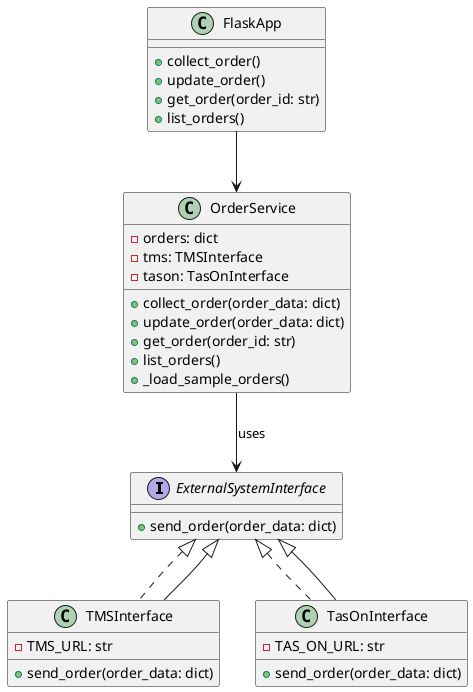 @startuml

!define EXTERNAL_SYSTEM_INTERFACE

' 외부 시스템 인터페이스 정의
interface ExternalSystemInterface {
    +send_order(order_data: dict)
}

' TMS 인터페이스
class TMSInterface implements ExternalSystemInterface {
    -TMS_URL: str
    +send_order(order_data: dict)
}

' TasOn 인터페이스
class TasOnInterface implements ExternalSystemInterface {
    -TAS_ON_URL: str
    +send_order(order_data: dict)
}

' 주문 관리 시스템
class OrderService {
    -orders: dict
    -tms: TMSInterface
    -tason: TasOnInterface
    +collect_order(order_data: dict)
    +update_order(order_data: dict)
    +get_order(order_id: str)
    +list_orders()
    +_load_sample_orders()
}

' Flask 엔드포인트에서 OrderService 호출
class FlaskApp {
    +collect_order()
    +update_order()
    +get_order(order_id: str)
    +list_orders()
}

' 관계 정의
OrderService --> ExternalSystemInterface : "uses"
ExternalSystemInterface <|-- TMSInterface
ExternalSystemInterface <|-- TasOnInterface
FlaskApp --> OrderService

@enduml
